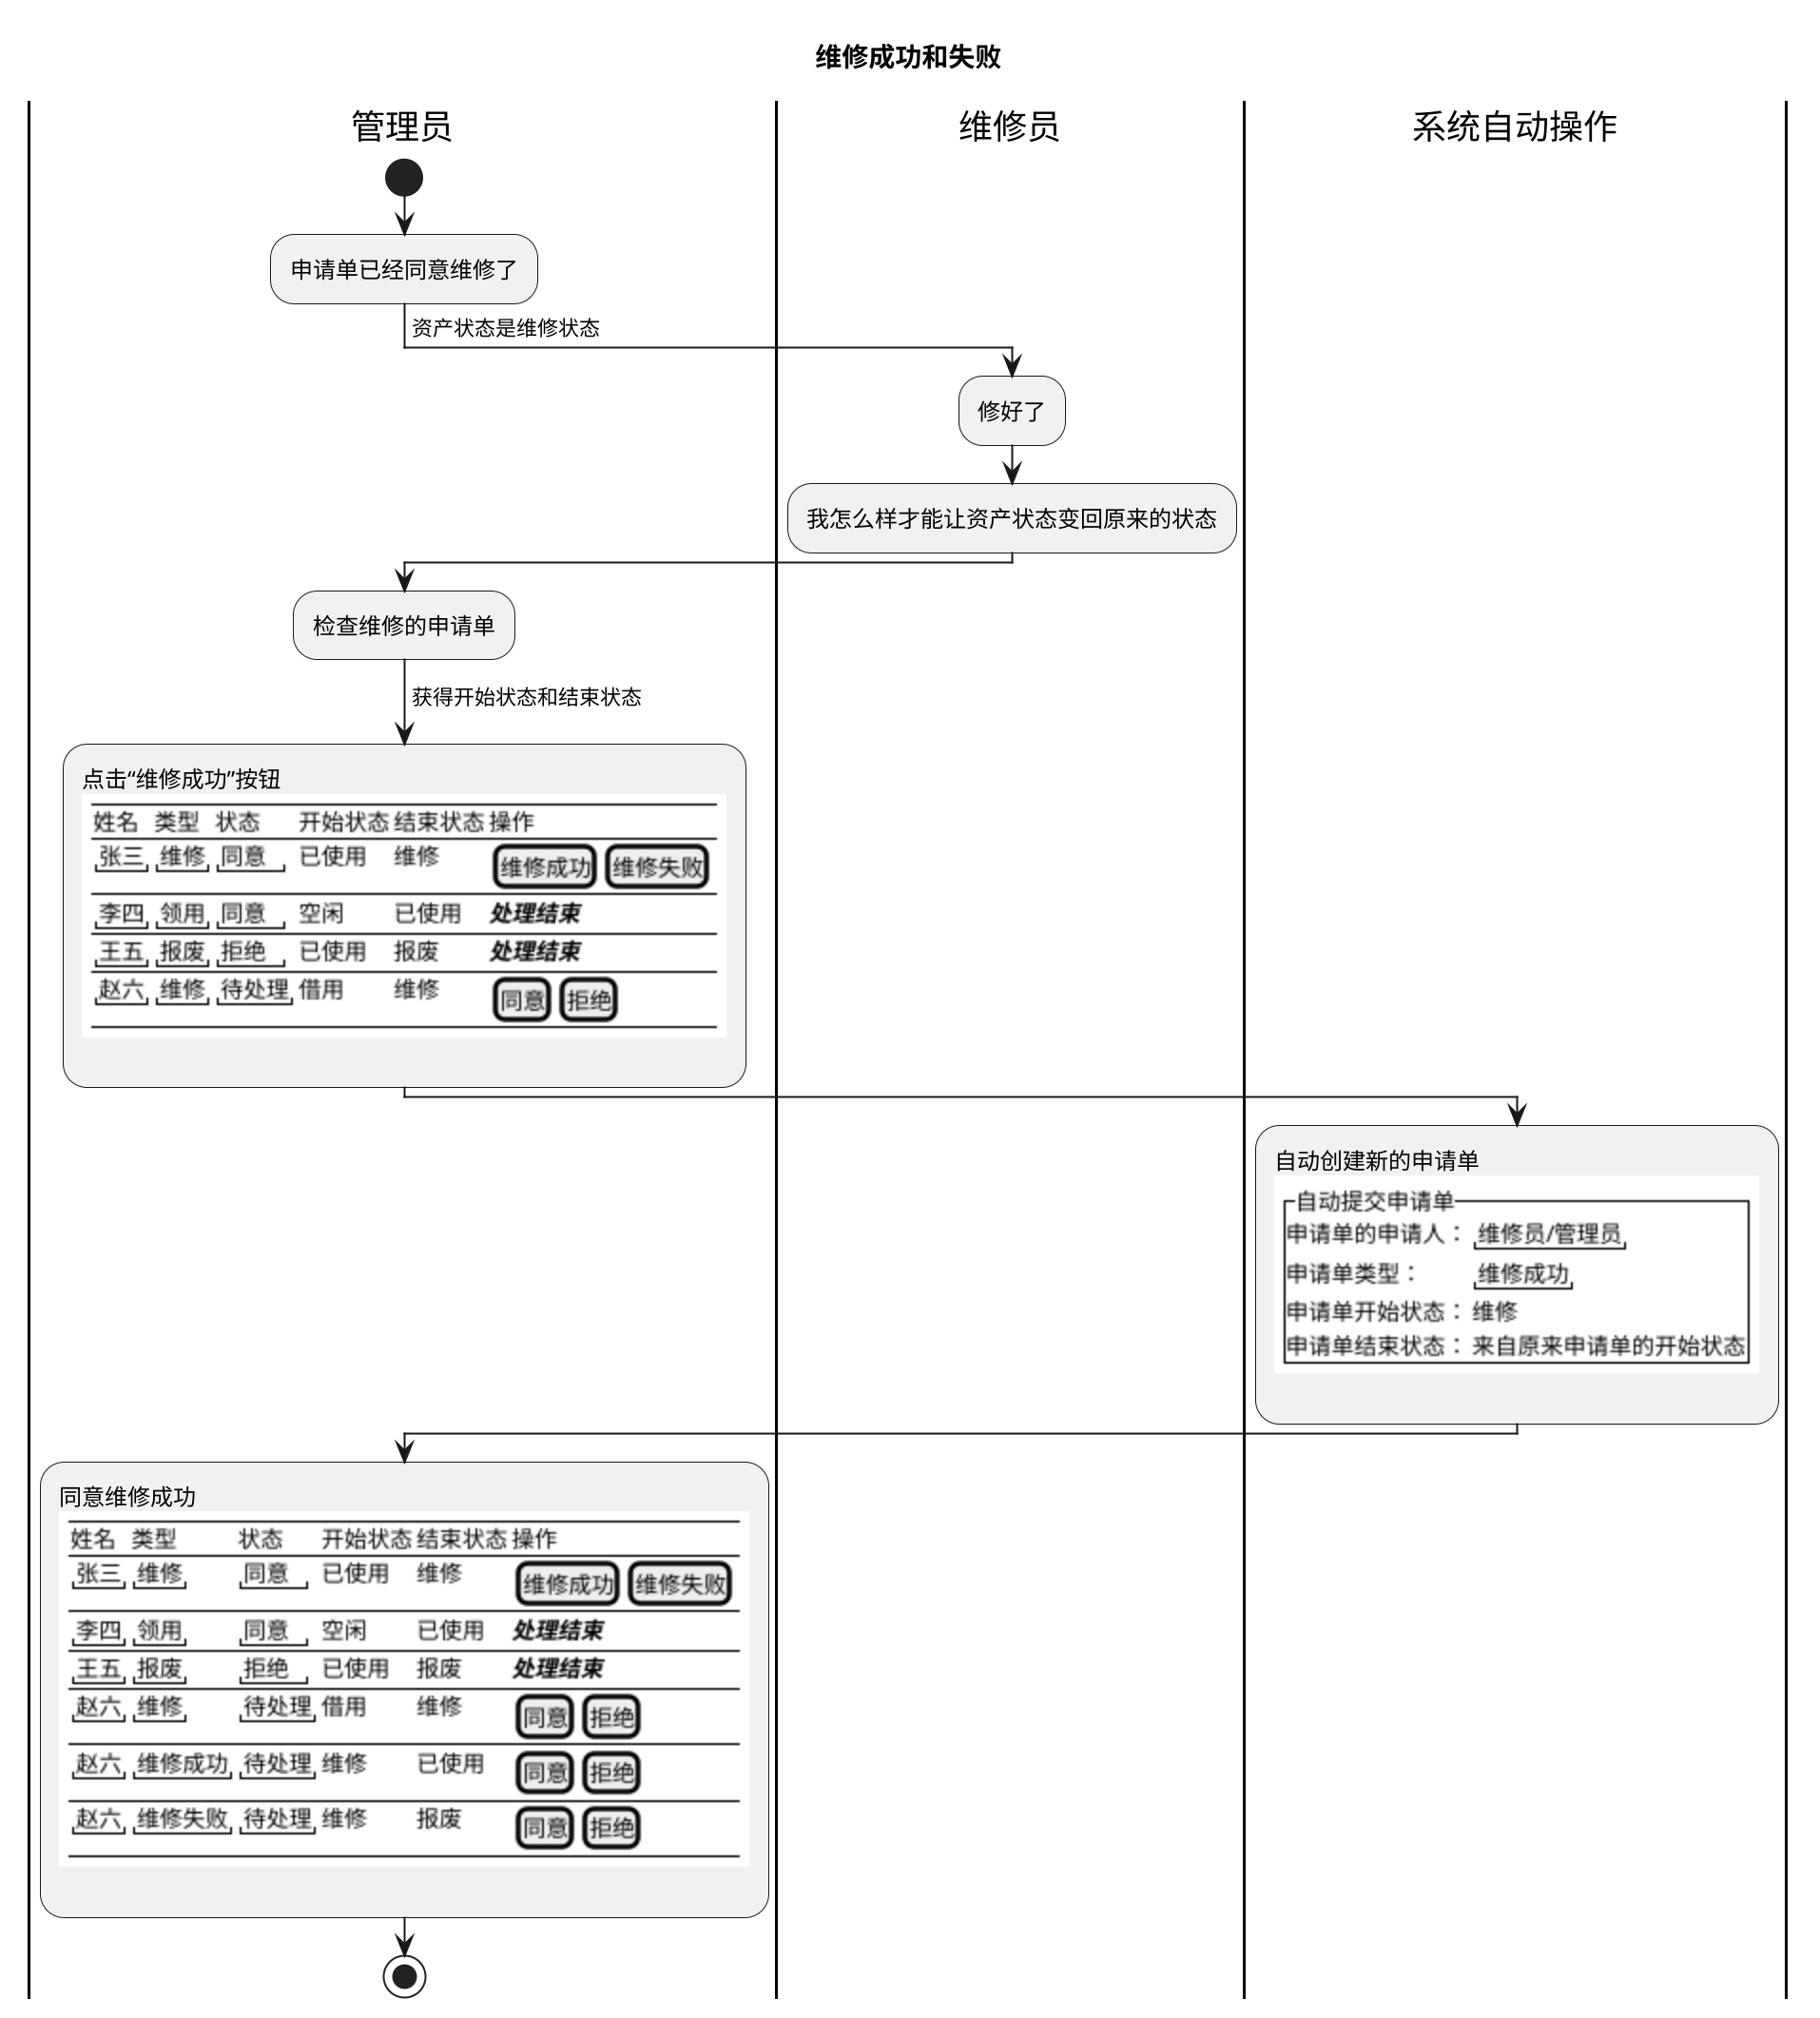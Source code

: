@startuml
scale 2
title 维修成功和失败
|管理员|
start
:申请单已经同意维修了;
->资产状态是维修状态;
    |维修员|
    :修好了;
    :我怎么样才能让资产状态变回原来的状态;

|管理员|
:检查维修的申请单;
->获得开始状态和结束状态;
:点击“维修成功”按钮
{{
salt
{-
 姓名  |类型  |状态    |开始状态  |结束状态|操作
 "张三"|"维修"|"同意  "|已使用|维修|{[维修成功] | [维修失败]}
 "李四"|"领用"|"同意  "|空闲|已使用|**//处理结束//**
 "王五"|"报废"|"拒绝  "|已使用|报废|**//处理结束//**
 "赵六"|"维修"|"待处理"|借用|维修|{[同意] | [拒绝]}
}
}}
;
|系统自动操作|
:自动创建新的申请单
{{
salt
{^ 自动提交申请单
    申请单的申请人： | "维修员/管理员"
    申请单类型： | "维修成功"
    申请单开始状态： | 维修
    申请单结束状态： | 来自原来申请单的开始状态
}
}}
;
|管理员|
:同意维修成功
{{
salt
{-
 姓名  |类型  |状态    |开始状态  |结束状态|操作
 "张三"|"维修"|"同意  "|已使用|维修|{[维修成功] | [维修失败]}
 "李四"|"领用"|"同意  "|空闲|已使用|**//处理结束//**
 "王五"|"报废"|"拒绝  "|已使用|报废|**//处理结束//**
 "赵六"|"维修"|"待处理"|借用|维修|{[同意] | [拒绝]}
 "赵六"|"维修成功"|"待处理"|维修|已使用|{[同意] | [拒绝]}
 "赵六"|"维修失败"|"待处理"|维修|报废|{[同意] | [拒绝]}
}
}}
;

stop
@enduml